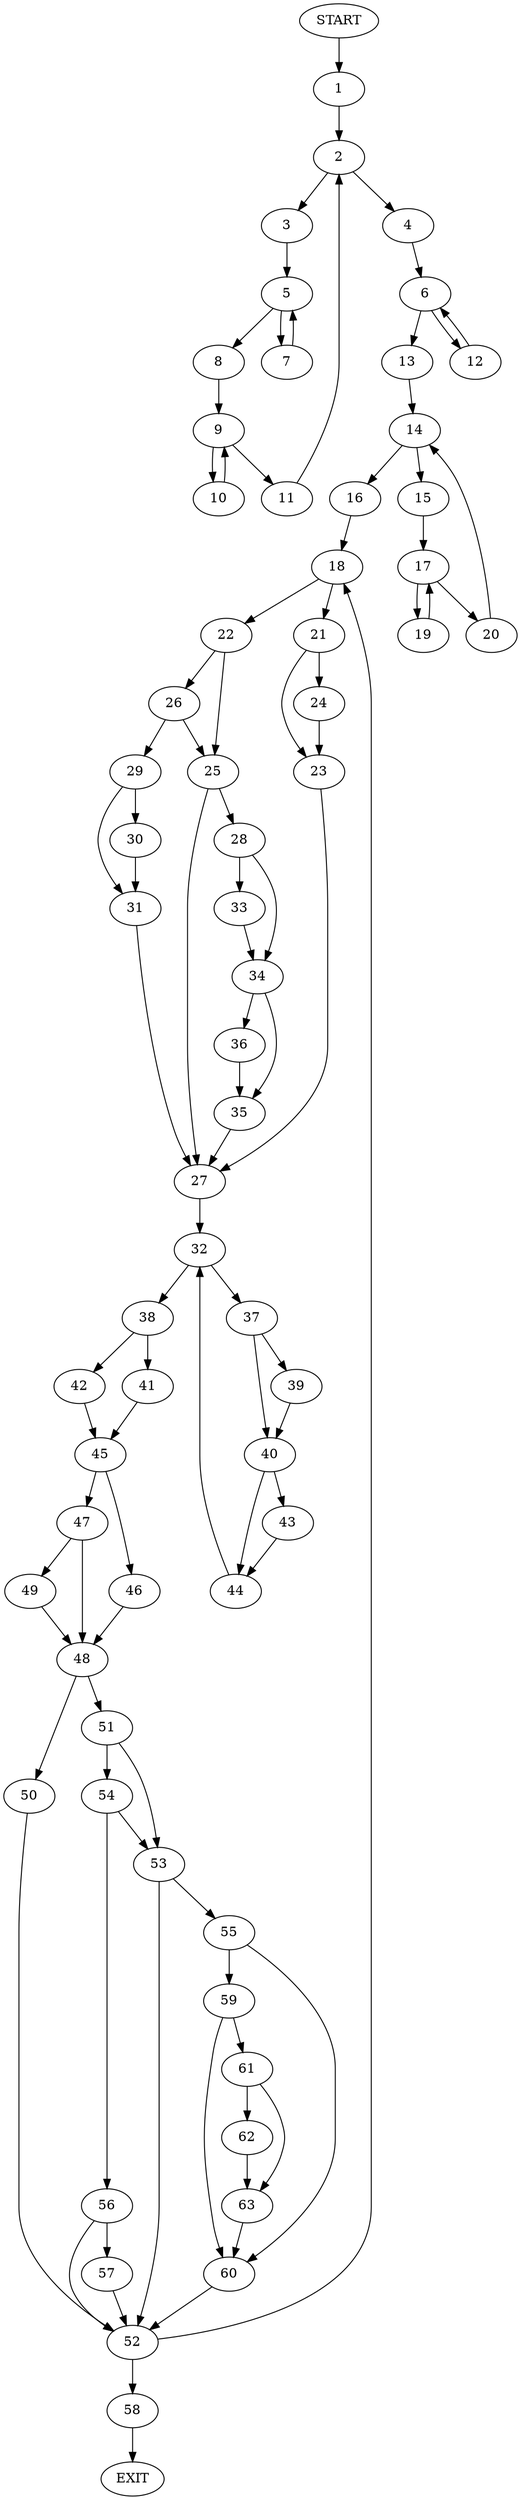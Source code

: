 digraph {
0 [label="START"]
64 [label="EXIT"]
0 -> 1
1 -> 2
2 -> 3
2 -> 4
3 -> 5
4 -> 6
5 -> 7
5 -> 8
7 -> 5
8 -> 9
9 -> 10
9 -> 11
10 -> 9
11 -> 2
6 -> 12
6 -> 13
12 -> 6
13 -> 14
14 -> 15
14 -> 16
15 -> 17
16 -> 18
17 -> 19
17 -> 20
20 -> 14
19 -> 17
18 -> 21
18 -> 22
21 -> 23
21 -> 24
22 -> 25
22 -> 26
25 -> 27
25 -> 28
26 -> 29
26 -> 25
29 -> 30
29 -> 31
31 -> 27
30 -> 31
27 -> 32
28 -> 33
28 -> 34
33 -> 34
34 -> 35
34 -> 36
36 -> 35
35 -> 27
24 -> 23
23 -> 27
32 -> 37
32 -> 38
37 -> 39
37 -> 40
38 -> 41
38 -> 42
40 -> 43
40 -> 44
39 -> 40
43 -> 44
44 -> 32
41 -> 45
42 -> 45
45 -> 46
45 -> 47
47 -> 48
47 -> 49
46 -> 48
48 -> 50
48 -> 51
49 -> 48
50 -> 52
51 -> 53
51 -> 54
53 -> 52
53 -> 55
54 -> 53
54 -> 56
56 -> 57
56 -> 52
52 -> 58
52 -> 18
57 -> 52
55 -> 59
55 -> 60
59 -> 60
59 -> 61
60 -> 52
61 -> 62
61 -> 63
62 -> 63
63 -> 60
58 -> 64
}

